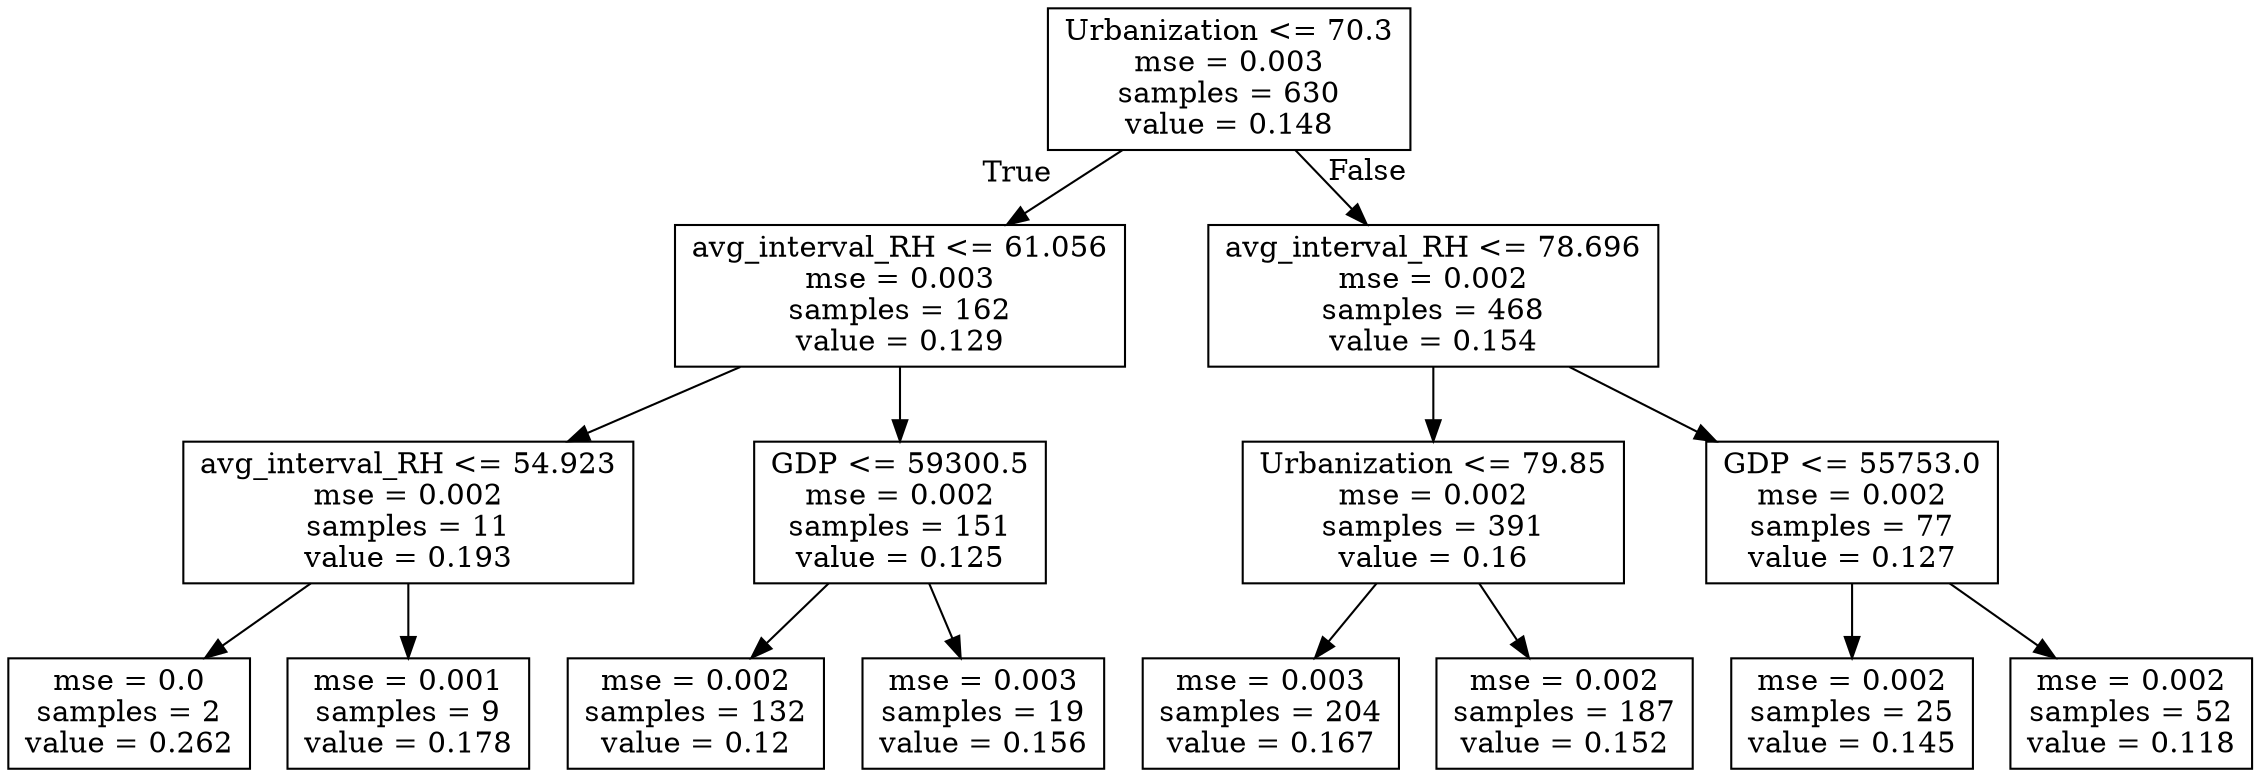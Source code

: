 digraph Tree {
node [shape=box] ;
0 [label="Urbanization <= 70.3\nmse = 0.003\nsamples = 630\nvalue = 0.148"] ;
1 [label="avg_interval_RH <= 61.056\nmse = 0.003\nsamples = 162\nvalue = 0.129"] ;
0 -> 1 [labeldistance=2.5, labelangle=45, headlabel="True"] ;
2 [label="avg_interval_RH <= 54.923\nmse = 0.002\nsamples = 11\nvalue = 0.193"] ;
1 -> 2 ;
3 [label="mse = 0.0\nsamples = 2\nvalue = 0.262"] ;
2 -> 3 ;
4 [label="mse = 0.001\nsamples = 9\nvalue = 0.178"] ;
2 -> 4 ;
5 [label="GDP <= 59300.5\nmse = 0.002\nsamples = 151\nvalue = 0.125"] ;
1 -> 5 ;
6 [label="mse = 0.002\nsamples = 132\nvalue = 0.12"] ;
5 -> 6 ;
7 [label="mse = 0.003\nsamples = 19\nvalue = 0.156"] ;
5 -> 7 ;
8 [label="avg_interval_RH <= 78.696\nmse = 0.002\nsamples = 468\nvalue = 0.154"] ;
0 -> 8 [labeldistance=2.5, labelangle=-45, headlabel="False"] ;
9 [label="Urbanization <= 79.85\nmse = 0.002\nsamples = 391\nvalue = 0.16"] ;
8 -> 9 ;
10 [label="mse = 0.003\nsamples = 204\nvalue = 0.167"] ;
9 -> 10 ;
11 [label="mse = 0.002\nsamples = 187\nvalue = 0.152"] ;
9 -> 11 ;
12 [label="GDP <= 55753.0\nmse = 0.002\nsamples = 77\nvalue = 0.127"] ;
8 -> 12 ;
13 [label="mse = 0.002\nsamples = 25\nvalue = 0.145"] ;
12 -> 13 ;
14 [label="mse = 0.002\nsamples = 52\nvalue = 0.118"] ;
12 -> 14 ;
}